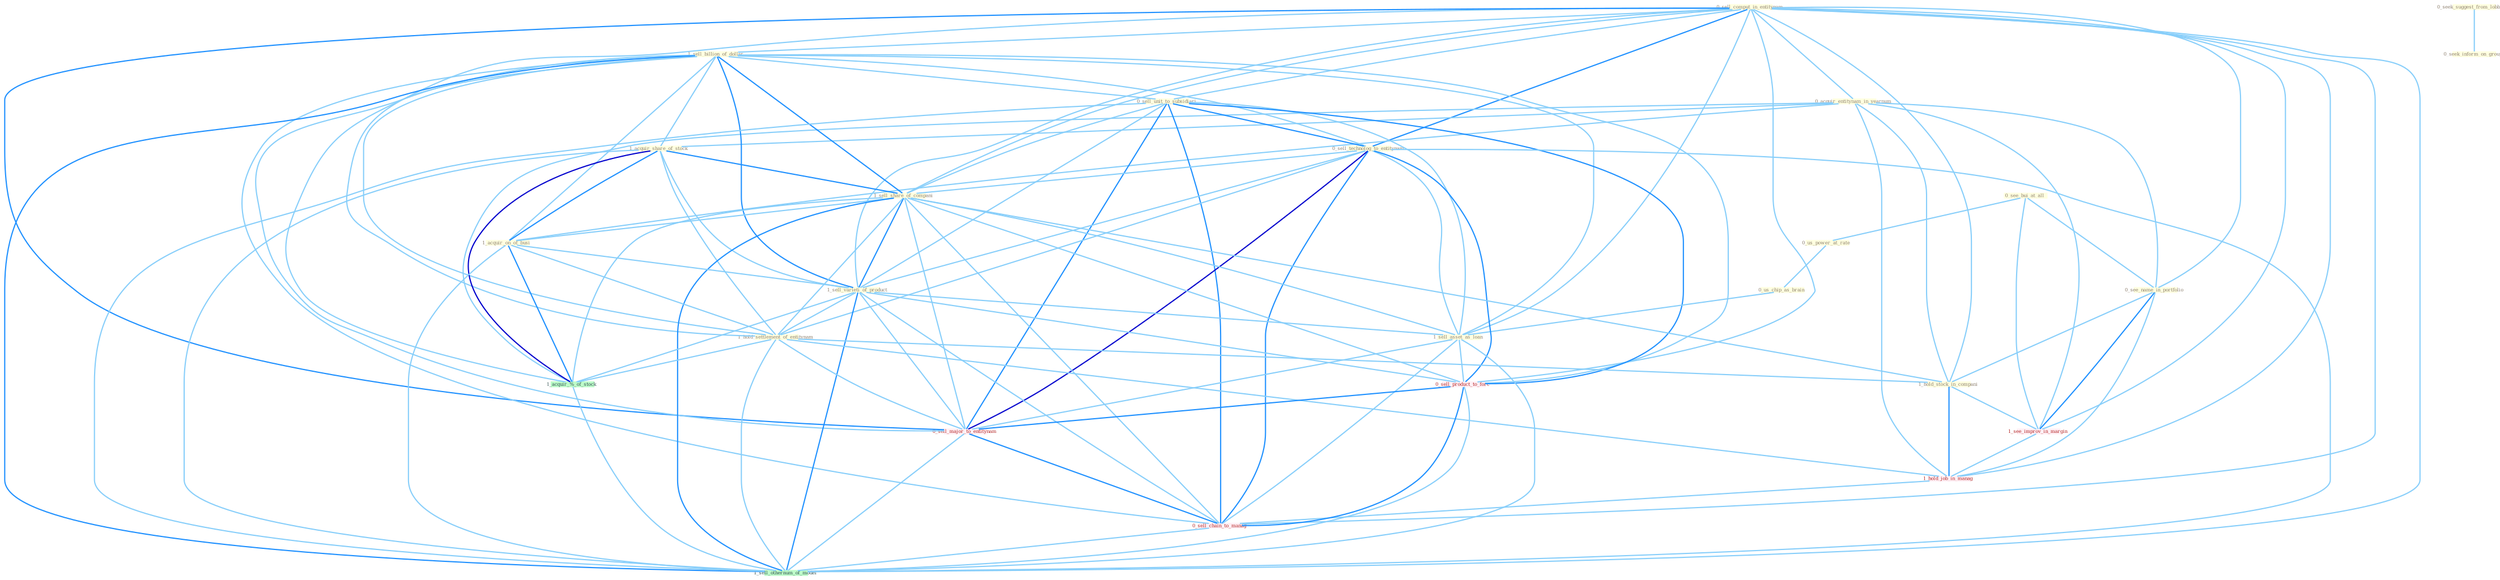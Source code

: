 Graph G{ 
    node
    [shape=polygon,style=filled,width=.5,height=.06,color="#BDFCC9",fixedsize=true,fontsize=4,
    fontcolor="#2f4f4f"];
    {node
    [color="#ffffe0", fontcolor="#8b7d6b"] "0_sell_comput_in_entitynam " "0_acquir_entitynam_in_yearnum " "0_see_bui_at_all " "0_us_power_at_rate " "1_sell_billion_of_dollar " "0_sell_unit_to_subsidiari " "0_us_chip_as_brain " "0_sell_technolog_to_entitynam " "1_acquir_share_of_stock " "1_sell_share_of_compani " "0_seek_suggest_from_lobbyist " "0_seek_inform_on_group " "1_acquir_on_of_busi " "1_sell_varieti_of_product " "0_see_name_in_portfolio " "1_sell_asset_as_loan " "1_hold_settlement_of_entitynam " "1_hold_stock_in_compani "}
{node [color="#fff0f5", fontcolor="#b22222"] "1_see_improv_in_margin " "1_hold_job_in_manag " "0_sell_product_to_forc " "0_sell_major_to_entitynam " "0_sell_chain_to_manag "}
edge [color="#B0E2FF"];

	"0_sell_comput_in_entitynam " -- "0_acquir_entitynam_in_yearnum " [w="1", color="#87cefa" ];
	"0_sell_comput_in_entitynam " -- "1_sell_billion_of_dollar " [w="1", color="#87cefa" ];
	"0_sell_comput_in_entitynam " -- "0_sell_unit_to_subsidiari " [w="1", color="#87cefa" ];
	"0_sell_comput_in_entitynam " -- "0_sell_technolog_to_entitynam " [w="2", color="#1e90ff" , len=0.8];
	"0_sell_comput_in_entitynam " -- "1_sell_share_of_compani " [w="1", color="#87cefa" ];
	"0_sell_comput_in_entitynam " -- "1_sell_varieti_of_product " [w="1", color="#87cefa" ];
	"0_sell_comput_in_entitynam " -- "0_see_name_in_portfolio " [w="1", color="#87cefa" ];
	"0_sell_comput_in_entitynam " -- "1_sell_asset_as_loan " [w="1", color="#87cefa" ];
	"0_sell_comput_in_entitynam " -- "1_hold_settlement_of_entitynam " [w="1", color="#87cefa" ];
	"0_sell_comput_in_entitynam " -- "1_hold_stock_in_compani " [w="1", color="#87cefa" ];
	"0_sell_comput_in_entitynam " -- "1_see_improv_in_margin " [w="1", color="#87cefa" ];
	"0_sell_comput_in_entitynam " -- "1_hold_job_in_manag " [w="1", color="#87cefa" ];
	"0_sell_comput_in_entitynam " -- "0_sell_product_to_forc " [w="1", color="#87cefa" ];
	"0_sell_comput_in_entitynam " -- "0_sell_major_to_entitynam " [w="2", color="#1e90ff" , len=0.8];
	"0_sell_comput_in_entitynam " -- "0_sell_chain_to_manag " [w="1", color="#87cefa" ];
	"0_sell_comput_in_entitynam " -- "1_sell_othernum_of_model " [w="1", color="#87cefa" ];
	"0_acquir_entitynam_in_yearnum " -- "1_acquir_share_of_stock " [w="1", color="#87cefa" ];
	"0_acquir_entitynam_in_yearnum " -- "1_acquir_on_of_busi " [w="1", color="#87cefa" ];
	"0_acquir_entitynam_in_yearnum " -- "0_see_name_in_portfolio " [w="1", color="#87cefa" ];
	"0_acquir_entitynam_in_yearnum " -- "1_hold_stock_in_compani " [w="1", color="#87cefa" ];
	"0_acquir_entitynam_in_yearnum " -- "1_see_improv_in_margin " [w="1", color="#87cefa" ];
	"0_acquir_entitynam_in_yearnum " -- "1_acquir_%_of_stock " [w="1", color="#87cefa" ];
	"0_acquir_entitynam_in_yearnum " -- "1_hold_job_in_manag " [w="1", color="#87cefa" ];
	"0_see_bui_at_all " -- "0_us_power_at_rate " [w="1", color="#87cefa" ];
	"0_see_bui_at_all " -- "0_see_name_in_portfolio " [w="1", color="#87cefa" ];
	"0_see_bui_at_all " -- "1_see_improv_in_margin " [w="1", color="#87cefa" ];
	"0_us_power_at_rate " -- "0_us_chip_as_brain " [w="1", color="#87cefa" ];
	"1_sell_billion_of_dollar " -- "0_sell_unit_to_subsidiari " [w="1", color="#87cefa" ];
	"1_sell_billion_of_dollar " -- "0_sell_technolog_to_entitynam " [w="1", color="#87cefa" ];
	"1_sell_billion_of_dollar " -- "1_acquir_share_of_stock " [w="1", color="#87cefa" ];
	"1_sell_billion_of_dollar " -- "1_sell_share_of_compani " [w="2", color="#1e90ff" , len=0.8];
	"1_sell_billion_of_dollar " -- "1_acquir_on_of_busi " [w="1", color="#87cefa" ];
	"1_sell_billion_of_dollar " -- "1_sell_varieti_of_product " [w="2", color="#1e90ff" , len=0.8];
	"1_sell_billion_of_dollar " -- "1_sell_asset_as_loan " [w="1", color="#87cefa" ];
	"1_sell_billion_of_dollar " -- "1_hold_settlement_of_entitynam " [w="1", color="#87cefa" ];
	"1_sell_billion_of_dollar " -- "1_acquir_%_of_stock " [w="1", color="#87cefa" ];
	"1_sell_billion_of_dollar " -- "0_sell_product_to_forc " [w="1", color="#87cefa" ];
	"1_sell_billion_of_dollar " -- "0_sell_major_to_entitynam " [w="1", color="#87cefa" ];
	"1_sell_billion_of_dollar " -- "0_sell_chain_to_manag " [w="1", color="#87cefa" ];
	"1_sell_billion_of_dollar " -- "1_sell_othernum_of_model " [w="2", color="#1e90ff" , len=0.8];
	"0_sell_unit_to_subsidiari " -- "0_sell_technolog_to_entitynam " [w="2", color="#1e90ff" , len=0.8];
	"0_sell_unit_to_subsidiari " -- "1_sell_share_of_compani " [w="1", color="#87cefa" ];
	"0_sell_unit_to_subsidiari " -- "1_sell_varieti_of_product " [w="1", color="#87cefa" ];
	"0_sell_unit_to_subsidiari " -- "1_sell_asset_as_loan " [w="1", color="#87cefa" ];
	"0_sell_unit_to_subsidiari " -- "0_sell_product_to_forc " [w="2", color="#1e90ff" , len=0.8];
	"0_sell_unit_to_subsidiari " -- "0_sell_major_to_entitynam " [w="2", color="#1e90ff" , len=0.8];
	"0_sell_unit_to_subsidiari " -- "0_sell_chain_to_manag " [w="2", color="#1e90ff" , len=0.8];
	"0_sell_unit_to_subsidiari " -- "1_sell_othernum_of_model " [w="1", color="#87cefa" ];
	"0_us_chip_as_brain " -- "1_sell_asset_as_loan " [w="1", color="#87cefa" ];
	"0_sell_technolog_to_entitynam " -- "1_sell_share_of_compani " [w="1", color="#87cefa" ];
	"0_sell_technolog_to_entitynam " -- "1_sell_varieti_of_product " [w="1", color="#87cefa" ];
	"0_sell_technolog_to_entitynam " -- "1_sell_asset_as_loan " [w="1", color="#87cefa" ];
	"0_sell_technolog_to_entitynam " -- "1_hold_settlement_of_entitynam " [w="1", color="#87cefa" ];
	"0_sell_technolog_to_entitynam " -- "0_sell_product_to_forc " [w="2", color="#1e90ff" , len=0.8];
	"0_sell_technolog_to_entitynam " -- "0_sell_major_to_entitynam " [w="3", color="#0000cd" , len=0.6];
	"0_sell_technolog_to_entitynam " -- "0_sell_chain_to_manag " [w="2", color="#1e90ff" , len=0.8];
	"0_sell_technolog_to_entitynam " -- "1_sell_othernum_of_model " [w="1", color="#87cefa" ];
	"1_acquir_share_of_stock " -- "1_sell_share_of_compani " [w="2", color="#1e90ff" , len=0.8];
	"1_acquir_share_of_stock " -- "1_acquir_on_of_busi " [w="2", color="#1e90ff" , len=0.8];
	"1_acquir_share_of_stock " -- "1_sell_varieti_of_product " [w="1", color="#87cefa" ];
	"1_acquir_share_of_stock " -- "1_hold_settlement_of_entitynam " [w="1", color="#87cefa" ];
	"1_acquir_share_of_stock " -- "1_acquir_%_of_stock " [w="3", color="#0000cd" , len=0.6];
	"1_acquir_share_of_stock " -- "1_sell_othernum_of_model " [w="1", color="#87cefa" ];
	"1_sell_share_of_compani " -- "1_acquir_on_of_busi " [w="1", color="#87cefa" ];
	"1_sell_share_of_compani " -- "1_sell_varieti_of_product " [w="2", color="#1e90ff" , len=0.8];
	"1_sell_share_of_compani " -- "1_sell_asset_as_loan " [w="1", color="#87cefa" ];
	"1_sell_share_of_compani " -- "1_hold_settlement_of_entitynam " [w="1", color="#87cefa" ];
	"1_sell_share_of_compani " -- "1_hold_stock_in_compani " [w="1", color="#87cefa" ];
	"1_sell_share_of_compani " -- "1_acquir_%_of_stock " [w="1", color="#87cefa" ];
	"1_sell_share_of_compani " -- "0_sell_product_to_forc " [w="1", color="#87cefa" ];
	"1_sell_share_of_compani " -- "0_sell_major_to_entitynam " [w="1", color="#87cefa" ];
	"1_sell_share_of_compani " -- "0_sell_chain_to_manag " [w="1", color="#87cefa" ];
	"1_sell_share_of_compani " -- "1_sell_othernum_of_model " [w="2", color="#1e90ff" , len=0.8];
	"0_seek_suggest_from_lobbyist " -- "0_seek_inform_on_group " [w="1", color="#87cefa" ];
	"1_acquir_on_of_busi " -- "1_sell_varieti_of_product " [w="1", color="#87cefa" ];
	"1_acquir_on_of_busi " -- "1_hold_settlement_of_entitynam " [w="1", color="#87cefa" ];
	"1_acquir_on_of_busi " -- "1_acquir_%_of_stock " [w="2", color="#1e90ff" , len=0.8];
	"1_acquir_on_of_busi " -- "1_sell_othernum_of_model " [w="1", color="#87cefa" ];
	"1_sell_varieti_of_product " -- "1_sell_asset_as_loan " [w="1", color="#87cefa" ];
	"1_sell_varieti_of_product " -- "1_hold_settlement_of_entitynam " [w="1", color="#87cefa" ];
	"1_sell_varieti_of_product " -- "1_acquir_%_of_stock " [w="1", color="#87cefa" ];
	"1_sell_varieti_of_product " -- "0_sell_product_to_forc " [w="1", color="#87cefa" ];
	"1_sell_varieti_of_product " -- "0_sell_major_to_entitynam " [w="1", color="#87cefa" ];
	"1_sell_varieti_of_product " -- "0_sell_chain_to_manag " [w="1", color="#87cefa" ];
	"1_sell_varieti_of_product " -- "1_sell_othernum_of_model " [w="2", color="#1e90ff" , len=0.8];
	"0_see_name_in_portfolio " -- "1_hold_stock_in_compani " [w="1", color="#87cefa" ];
	"0_see_name_in_portfolio " -- "1_see_improv_in_margin " [w="2", color="#1e90ff" , len=0.8];
	"0_see_name_in_portfolio " -- "1_hold_job_in_manag " [w="1", color="#87cefa" ];
	"1_sell_asset_as_loan " -- "0_sell_product_to_forc " [w="1", color="#87cefa" ];
	"1_sell_asset_as_loan " -- "0_sell_major_to_entitynam " [w="1", color="#87cefa" ];
	"1_sell_asset_as_loan " -- "0_sell_chain_to_manag " [w="1", color="#87cefa" ];
	"1_sell_asset_as_loan " -- "1_sell_othernum_of_model " [w="1", color="#87cefa" ];
	"1_hold_settlement_of_entitynam " -- "1_hold_stock_in_compani " [w="1", color="#87cefa" ];
	"1_hold_settlement_of_entitynam " -- "1_acquir_%_of_stock " [w="1", color="#87cefa" ];
	"1_hold_settlement_of_entitynam " -- "1_hold_job_in_manag " [w="1", color="#87cefa" ];
	"1_hold_settlement_of_entitynam " -- "0_sell_major_to_entitynam " [w="1", color="#87cefa" ];
	"1_hold_settlement_of_entitynam " -- "1_sell_othernum_of_model " [w="1", color="#87cefa" ];
	"1_hold_stock_in_compani " -- "1_see_improv_in_margin " [w="1", color="#87cefa" ];
	"1_hold_stock_in_compani " -- "1_hold_job_in_manag " [w="2", color="#1e90ff" , len=0.8];
	"1_see_improv_in_margin " -- "1_hold_job_in_manag " [w="1", color="#87cefa" ];
	"1_acquir_%_of_stock " -- "1_sell_othernum_of_model " [w="1", color="#87cefa" ];
	"1_hold_job_in_manag " -- "0_sell_chain_to_manag " [w="1", color="#87cefa" ];
	"0_sell_product_to_forc " -- "0_sell_major_to_entitynam " [w="2", color="#1e90ff" , len=0.8];
	"0_sell_product_to_forc " -- "0_sell_chain_to_manag " [w="2", color="#1e90ff" , len=0.8];
	"0_sell_product_to_forc " -- "1_sell_othernum_of_model " [w="1", color="#87cefa" ];
	"0_sell_major_to_entitynam " -- "0_sell_chain_to_manag " [w="2", color="#1e90ff" , len=0.8];
	"0_sell_major_to_entitynam " -- "1_sell_othernum_of_model " [w="1", color="#87cefa" ];
	"0_sell_chain_to_manag " -- "1_sell_othernum_of_model " [w="1", color="#87cefa" ];
}